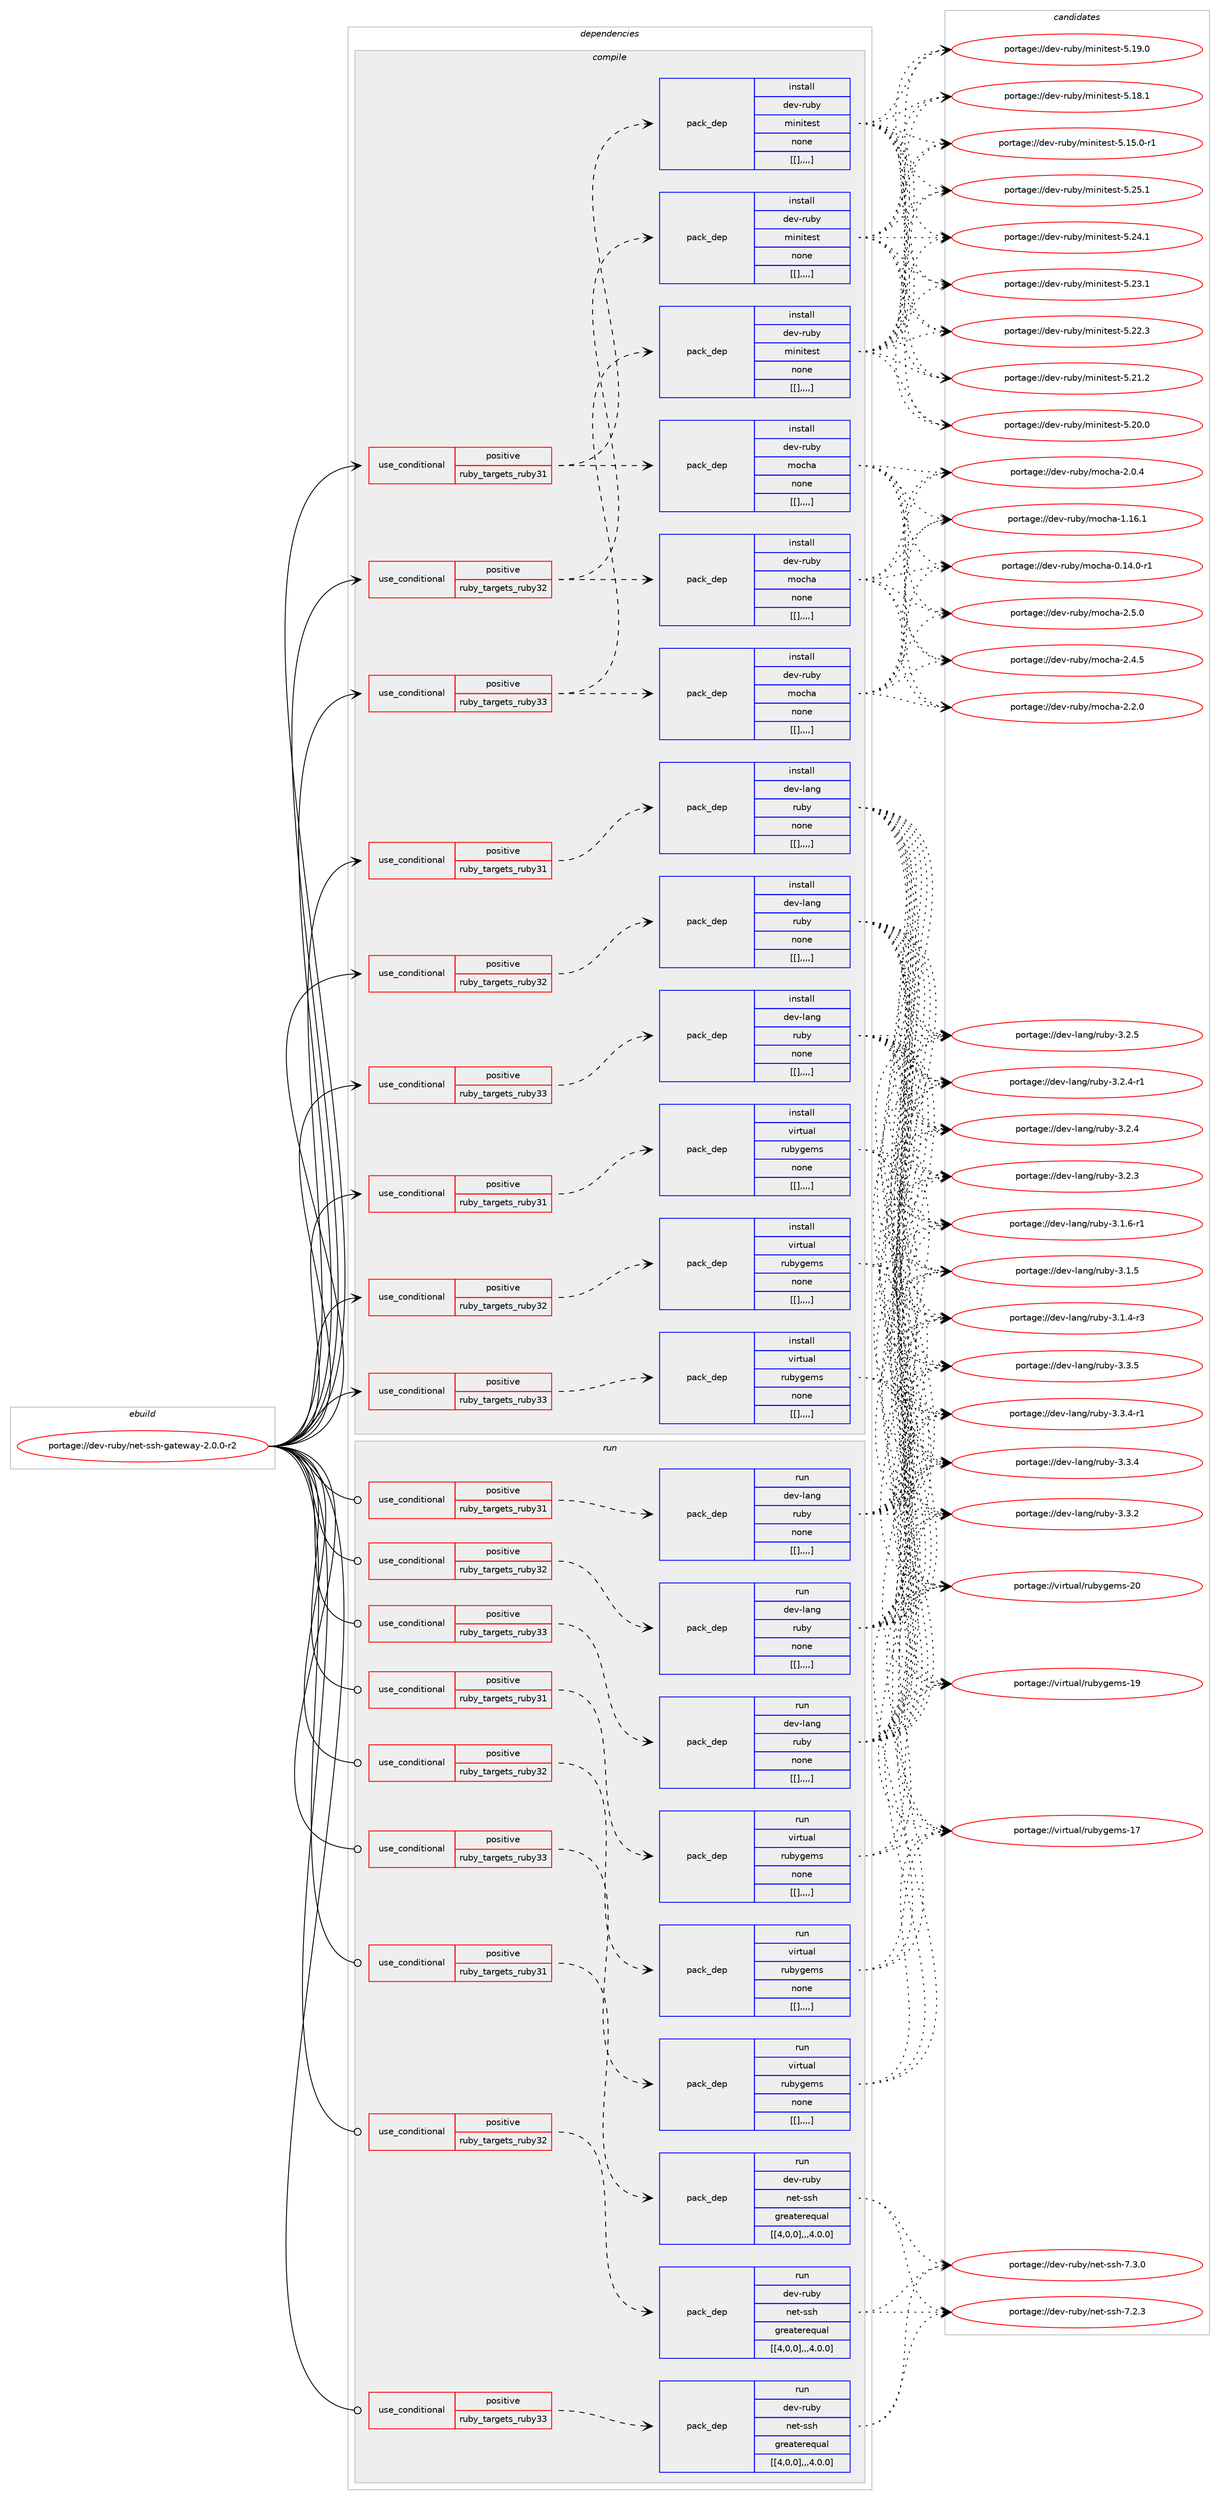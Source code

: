 digraph prolog {

# *************
# Graph options
# *************

newrank=true;
concentrate=true;
compound=true;
graph [rankdir=LR,fontname=Helvetica,fontsize=10,ranksep=1.5];#, ranksep=2.5, nodesep=0.2];
edge  [arrowhead=vee];
node  [fontname=Helvetica,fontsize=10];

# **********
# The ebuild
# **********

subgraph cluster_leftcol {
color=gray;
label=<<i>ebuild</i>>;
id [label="portage://dev-ruby/net-ssh-gateway-2.0.0-r2", color=red, width=4, href="../dev-ruby/net-ssh-gateway-2.0.0-r2.svg"];
}

# ****************
# The dependencies
# ****************

subgraph cluster_midcol {
color=gray;
label=<<i>dependencies</i>>;
subgraph cluster_compile {
fillcolor="#eeeeee";
style=filled;
label=<<i>compile</i>>;
subgraph cond55886 {
dependency203131 [label=<<TABLE BORDER="0" CELLBORDER="1" CELLSPACING="0" CELLPADDING="4"><TR><TD ROWSPAN="3" CELLPADDING="10">use_conditional</TD></TR><TR><TD>positive</TD></TR><TR><TD>ruby_targets_ruby31</TD></TR></TABLE>>, shape=none, color=red];
subgraph pack145802 {
dependency203176 [label=<<TABLE BORDER="0" CELLBORDER="1" CELLSPACING="0" CELLPADDING="4" WIDTH="220"><TR><TD ROWSPAN="6" CELLPADDING="30">pack_dep</TD></TR><TR><TD WIDTH="110">install</TD></TR><TR><TD>dev-lang</TD></TR><TR><TD>ruby</TD></TR><TR><TD>none</TD></TR><TR><TD>[[],,,,]</TD></TR></TABLE>>, shape=none, color=blue];
}
dependency203131:e -> dependency203176:w [weight=20,style="dashed",arrowhead="vee"];
}
id:e -> dependency203131:w [weight=20,style="solid",arrowhead="vee"];
subgraph cond55918 {
dependency203195 [label=<<TABLE BORDER="0" CELLBORDER="1" CELLSPACING="0" CELLPADDING="4"><TR><TD ROWSPAN="3" CELLPADDING="10">use_conditional</TD></TR><TR><TD>positive</TD></TR><TR><TD>ruby_targets_ruby31</TD></TR></TABLE>>, shape=none, color=red];
subgraph pack145833 {
dependency203197 [label=<<TABLE BORDER="0" CELLBORDER="1" CELLSPACING="0" CELLPADDING="4" WIDTH="220"><TR><TD ROWSPAN="6" CELLPADDING="30">pack_dep</TD></TR><TR><TD WIDTH="110">install</TD></TR><TR><TD>dev-ruby</TD></TR><TR><TD>minitest</TD></TR><TR><TD>none</TD></TR><TR><TD>[[],,,,]</TD></TR></TABLE>>, shape=none, color=blue];
}
dependency203195:e -> dependency203197:w [weight=20,style="dashed",arrowhead="vee"];
subgraph pack145836 {
dependency203199 [label=<<TABLE BORDER="0" CELLBORDER="1" CELLSPACING="0" CELLPADDING="4" WIDTH="220"><TR><TD ROWSPAN="6" CELLPADDING="30">pack_dep</TD></TR><TR><TD WIDTH="110">install</TD></TR><TR><TD>dev-ruby</TD></TR><TR><TD>mocha</TD></TR><TR><TD>none</TD></TR><TR><TD>[[],,,,]</TD></TR></TABLE>>, shape=none, color=blue];
}
dependency203195:e -> dependency203199:w [weight=20,style="dashed",arrowhead="vee"];
}
id:e -> dependency203195:w [weight=20,style="solid",arrowhead="vee"];
subgraph cond55945 {
dependency203250 [label=<<TABLE BORDER="0" CELLBORDER="1" CELLSPACING="0" CELLPADDING="4"><TR><TD ROWSPAN="3" CELLPADDING="10">use_conditional</TD></TR><TR><TD>positive</TD></TR><TR><TD>ruby_targets_ruby31</TD></TR></TABLE>>, shape=none, color=red];
subgraph pack145895 {
dependency203321 [label=<<TABLE BORDER="0" CELLBORDER="1" CELLSPACING="0" CELLPADDING="4" WIDTH="220"><TR><TD ROWSPAN="6" CELLPADDING="30">pack_dep</TD></TR><TR><TD WIDTH="110">install</TD></TR><TR><TD>virtual</TD></TR><TR><TD>rubygems</TD></TR><TR><TD>none</TD></TR><TR><TD>[[],,,,]</TD></TR></TABLE>>, shape=none, color=blue];
}
dependency203250:e -> dependency203321:w [weight=20,style="dashed",arrowhead="vee"];
}
id:e -> dependency203250:w [weight=20,style="solid",arrowhead="vee"];
subgraph cond56014 {
dependency203363 [label=<<TABLE BORDER="0" CELLBORDER="1" CELLSPACING="0" CELLPADDING="4"><TR><TD ROWSPAN="3" CELLPADDING="10">use_conditional</TD></TR><TR><TD>positive</TD></TR><TR><TD>ruby_targets_ruby32</TD></TR></TABLE>>, shape=none, color=red];
subgraph pack145927 {
dependency203387 [label=<<TABLE BORDER="0" CELLBORDER="1" CELLSPACING="0" CELLPADDING="4" WIDTH="220"><TR><TD ROWSPAN="6" CELLPADDING="30">pack_dep</TD></TR><TR><TD WIDTH="110">install</TD></TR><TR><TD>dev-lang</TD></TR><TR><TD>ruby</TD></TR><TR><TD>none</TD></TR><TR><TD>[[],,,,]</TD></TR></TABLE>>, shape=none, color=blue];
}
dependency203363:e -> dependency203387:w [weight=20,style="dashed",arrowhead="vee"];
}
id:e -> dependency203363:w [weight=20,style="solid",arrowhead="vee"];
subgraph cond56025 {
dependency203424 [label=<<TABLE BORDER="0" CELLBORDER="1" CELLSPACING="0" CELLPADDING="4"><TR><TD ROWSPAN="3" CELLPADDING="10">use_conditional</TD></TR><TR><TD>positive</TD></TR><TR><TD>ruby_targets_ruby32</TD></TR></TABLE>>, shape=none, color=red];
subgraph pack146005 {
dependency203634 [label=<<TABLE BORDER="0" CELLBORDER="1" CELLSPACING="0" CELLPADDING="4" WIDTH="220"><TR><TD ROWSPAN="6" CELLPADDING="30">pack_dep</TD></TR><TR><TD WIDTH="110">install</TD></TR><TR><TD>dev-ruby</TD></TR><TR><TD>minitest</TD></TR><TR><TD>none</TD></TR><TR><TD>[[],,,,]</TD></TR></TABLE>>, shape=none, color=blue];
}
dependency203424:e -> dependency203634:w [weight=20,style="dashed",arrowhead="vee"];
subgraph pack146072 {
dependency203659 [label=<<TABLE BORDER="0" CELLBORDER="1" CELLSPACING="0" CELLPADDING="4" WIDTH="220"><TR><TD ROWSPAN="6" CELLPADDING="30">pack_dep</TD></TR><TR><TD WIDTH="110">install</TD></TR><TR><TD>dev-ruby</TD></TR><TR><TD>mocha</TD></TR><TR><TD>none</TD></TR><TR><TD>[[],,,,]</TD></TR></TABLE>>, shape=none, color=blue];
}
dependency203424:e -> dependency203659:w [weight=20,style="dashed",arrowhead="vee"];
}
id:e -> dependency203424:w [weight=20,style="solid",arrowhead="vee"];
subgraph cond56164 {
dependency203687 [label=<<TABLE BORDER="0" CELLBORDER="1" CELLSPACING="0" CELLPADDING="4"><TR><TD ROWSPAN="3" CELLPADDING="10">use_conditional</TD></TR><TR><TD>positive</TD></TR><TR><TD>ruby_targets_ruby32</TD></TR></TABLE>>, shape=none, color=red];
subgraph pack146088 {
dependency203731 [label=<<TABLE BORDER="0" CELLBORDER="1" CELLSPACING="0" CELLPADDING="4" WIDTH="220"><TR><TD ROWSPAN="6" CELLPADDING="30">pack_dep</TD></TR><TR><TD WIDTH="110">install</TD></TR><TR><TD>virtual</TD></TR><TR><TD>rubygems</TD></TR><TR><TD>none</TD></TR><TR><TD>[[],,,,]</TD></TR></TABLE>>, shape=none, color=blue];
}
dependency203687:e -> dependency203731:w [weight=20,style="dashed",arrowhead="vee"];
}
id:e -> dependency203687:w [weight=20,style="solid",arrowhead="vee"];
subgraph cond56216 {
dependency203805 [label=<<TABLE BORDER="0" CELLBORDER="1" CELLSPACING="0" CELLPADDING="4"><TR><TD ROWSPAN="3" CELLPADDING="10">use_conditional</TD></TR><TR><TD>positive</TD></TR><TR><TD>ruby_targets_ruby33</TD></TR></TABLE>>, shape=none, color=red];
subgraph pack146146 {
dependency203806 [label=<<TABLE BORDER="0" CELLBORDER="1" CELLSPACING="0" CELLPADDING="4" WIDTH="220"><TR><TD ROWSPAN="6" CELLPADDING="30">pack_dep</TD></TR><TR><TD WIDTH="110">install</TD></TR><TR><TD>dev-lang</TD></TR><TR><TD>ruby</TD></TR><TR><TD>none</TD></TR><TR><TD>[[],,,,]</TD></TR></TABLE>>, shape=none, color=blue];
}
dependency203805:e -> dependency203806:w [weight=20,style="dashed",arrowhead="vee"];
}
id:e -> dependency203805:w [weight=20,style="solid",arrowhead="vee"];
subgraph cond56228 {
dependency203811 [label=<<TABLE BORDER="0" CELLBORDER="1" CELLSPACING="0" CELLPADDING="4"><TR><TD ROWSPAN="3" CELLPADDING="10">use_conditional</TD></TR><TR><TD>positive</TD></TR><TR><TD>ruby_targets_ruby33</TD></TR></TABLE>>, shape=none, color=red];
subgraph pack146150 {
dependency203865 [label=<<TABLE BORDER="0" CELLBORDER="1" CELLSPACING="0" CELLPADDING="4" WIDTH="220"><TR><TD ROWSPAN="6" CELLPADDING="30">pack_dep</TD></TR><TR><TD WIDTH="110">install</TD></TR><TR><TD>dev-ruby</TD></TR><TR><TD>minitest</TD></TR><TR><TD>none</TD></TR><TR><TD>[[],,,,]</TD></TR></TABLE>>, shape=none, color=blue];
}
dependency203811:e -> dependency203865:w [weight=20,style="dashed",arrowhead="vee"];
subgraph pack146185 {
dependency203870 [label=<<TABLE BORDER="0" CELLBORDER="1" CELLSPACING="0" CELLPADDING="4" WIDTH="220"><TR><TD ROWSPAN="6" CELLPADDING="30">pack_dep</TD></TR><TR><TD WIDTH="110">install</TD></TR><TR><TD>dev-ruby</TD></TR><TR><TD>mocha</TD></TR><TR><TD>none</TD></TR><TR><TD>[[],,,,]</TD></TR></TABLE>>, shape=none, color=blue];
}
dependency203811:e -> dependency203870:w [weight=20,style="dashed",arrowhead="vee"];
}
id:e -> dependency203811:w [weight=20,style="solid",arrowhead="vee"];
subgraph cond56255 {
dependency203878 [label=<<TABLE BORDER="0" CELLBORDER="1" CELLSPACING="0" CELLPADDING="4"><TR><TD ROWSPAN="3" CELLPADDING="10">use_conditional</TD></TR><TR><TD>positive</TD></TR><TR><TD>ruby_targets_ruby33</TD></TR></TABLE>>, shape=none, color=red];
subgraph pack146230 {
dependency203957 [label=<<TABLE BORDER="0" CELLBORDER="1" CELLSPACING="0" CELLPADDING="4" WIDTH="220"><TR><TD ROWSPAN="6" CELLPADDING="30">pack_dep</TD></TR><TR><TD WIDTH="110">install</TD></TR><TR><TD>virtual</TD></TR><TR><TD>rubygems</TD></TR><TR><TD>none</TD></TR><TR><TD>[[],,,,]</TD></TR></TABLE>>, shape=none, color=blue];
}
dependency203878:e -> dependency203957:w [weight=20,style="dashed",arrowhead="vee"];
}
id:e -> dependency203878:w [weight=20,style="solid",arrowhead="vee"];
}
subgraph cluster_compileandrun {
fillcolor="#eeeeee";
style=filled;
label=<<i>compile and run</i>>;
}
subgraph cluster_run {
fillcolor="#eeeeee";
style=filled;
label=<<i>run</i>>;
subgraph cond56298 {
dependency203974 [label=<<TABLE BORDER="0" CELLBORDER="1" CELLSPACING="0" CELLPADDING="4"><TR><TD ROWSPAN="3" CELLPADDING="10">use_conditional</TD></TR><TR><TD>positive</TD></TR><TR><TD>ruby_targets_ruby31</TD></TR></TABLE>>, shape=none, color=red];
subgraph pack146266 {
dependency204036 [label=<<TABLE BORDER="0" CELLBORDER="1" CELLSPACING="0" CELLPADDING="4" WIDTH="220"><TR><TD ROWSPAN="6" CELLPADDING="30">pack_dep</TD></TR><TR><TD WIDTH="110">run</TD></TR><TR><TD>dev-lang</TD></TR><TR><TD>ruby</TD></TR><TR><TD>none</TD></TR><TR><TD>[[],,,,]</TD></TR></TABLE>>, shape=none, color=blue];
}
dependency203974:e -> dependency204036:w [weight=20,style="dashed",arrowhead="vee"];
}
id:e -> dependency203974:w [weight=20,style="solid",arrowhead="odot"];
subgraph cond56333 {
dependency204085 [label=<<TABLE BORDER="0" CELLBORDER="1" CELLSPACING="0" CELLPADDING="4"><TR><TD ROWSPAN="3" CELLPADDING="10">use_conditional</TD></TR><TR><TD>positive</TD></TR><TR><TD>ruby_targets_ruby31</TD></TR></TABLE>>, shape=none, color=red];
subgraph pack146314 {
dependency204103 [label=<<TABLE BORDER="0" CELLBORDER="1" CELLSPACING="0" CELLPADDING="4" WIDTH="220"><TR><TD ROWSPAN="6" CELLPADDING="30">pack_dep</TD></TR><TR><TD WIDTH="110">run</TD></TR><TR><TD>dev-ruby</TD></TR><TR><TD>net-ssh</TD></TR><TR><TD>greaterequal</TD></TR><TR><TD>[[4,0,0],,,4.0.0]</TD></TR></TABLE>>, shape=none, color=blue];
}
dependency204085:e -> dependency204103:w [weight=20,style="dashed",arrowhead="vee"];
}
id:e -> dependency204085:w [weight=20,style="solid",arrowhead="odot"];
subgraph cond56356 {
dependency204153 [label=<<TABLE BORDER="0" CELLBORDER="1" CELLSPACING="0" CELLPADDING="4"><TR><TD ROWSPAN="3" CELLPADDING="10">use_conditional</TD></TR><TR><TD>positive</TD></TR><TR><TD>ruby_targets_ruby31</TD></TR></TABLE>>, shape=none, color=red];
subgraph pack146338 {
dependency204157 [label=<<TABLE BORDER="0" CELLBORDER="1" CELLSPACING="0" CELLPADDING="4" WIDTH="220"><TR><TD ROWSPAN="6" CELLPADDING="30">pack_dep</TD></TR><TR><TD WIDTH="110">run</TD></TR><TR><TD>virtual</TD></TR><TR><TD>rubygems</TD></TR><TR><TD>none</TD></TR><TR><TD>[[],,,,]</TD></TR></TABLE>>, shape=none, color=blue];
}
dependency204153:e -> dependency204157:w [weight=20,style="dashed",arrowhead="vee"];
}
id:e -> dependency204153:w [weight=20,style="solid",arrowhead="odot"];
subgraph cond56390 {
dependency204233 [label=<<TABLE BORDER="0" CELLBORDER="1" CELLSPACING="0" CELLPADDING="4"><TR><TD ROWSPAN="3" CELLPADDING="10">use_conditional</TD></TR><TR><TD>positive</TD></TR><TR><TD>ruby_targets_ruby32</TD></TR></TABLE>>, shape=none, color=red];
subgraph pack146401 {
dependency204270 [label=<<TABLE BORDER="0" CELLBORDER="1" CELLSPACING="0" CELLPADDING="4" WIDTH="220"><TR><TD ROWSPAN="6" CELLPADDING="30">pack_dep</TD></TR><TR><TD WIDTH="110">run</TD></TR><TR><TD>dev-lang</TD></TR><TR><TD>ruby</TD></TR><TR><TD>none</TD></TR><TR><TD>[[],,,,]</TD></TR></TABLE>>, shape=none, color=blue];
}
dependency204233:e -> dependency204270:w [weight=20,style="dashed",arrowhead="vee"];
}
id:e -> dependency204233:w [weight=20,style="solid",arrowhead="odot"];
subgraph cond56443 {
dependency204348 [label=<<TABLE BORDER="0" CELLBORDER="1" CELLSPACING="0" CELLPADDING="4"><TR><TD ROWSPAN="3" CELLPADDING="10">use_conditional</TD></TR><TR><TD>positive</TD></TR><TR><TD>ruby_targets_ruby32</TD></TR></TABLE>>, shape=none, color=red];
subgraph pack146444 {
dependency204351 [label=<<TABLE BORDER="0" CELLBORDER="1" CELLSPACING="0" CELLPADDING="4" WIDTH="220"><TR><TD ROWSPAN="6" CELLPADDING="30">pack_dep</TD></TR><TR><TD WIDTH="110">run</TD></TR><TR><TD>dev-ruby</TD></TR><TR><TD>net-ssh</TD></TR><TR><TD>greaterequal</TD></TR><TR><TD>[[4,0,0],,,4.0.0]</TD></TR></TABLE>>, shape=none, color=blue];
}
dependency204348:e -> dependency204351:w [weight=20,style="dashed",arrowhead="vee"];
}
id:e -> dependency204348:w [weight=20,style="solid",arrowhead="odot"];
subgraph cond56465 {
dependency204358 [label=<<TABLE BORDER="0" CELLBORDER="1" CELLSPACING="0" CELLPADDING="4"><TR><TD ROWSPAN="3" CELLPADDING="10">use_conditional</TD></TR><TR><TD>positive</TD></TR><TR><TD>ruby_targets_ruby32</TD></TR></TABLE>>, shape=none, color=red];
subgraph pack146456 {
dependency204457 [label=<<TABLE BORDER="0" CELLBORDER="1" CELLSPACING="0" CELLPADDING="4" WIDTH="220"><TR><TD ROWSPAN="6" CELLPADDING="30">pack_dep</TD></TR><TR><TD WIDTH="110">run</TD></TR><TR><TD>virtual</TD></TR><TR><TD>rubygems</TD></TR><TR><TD>none</TD></TR><TR><TD>[[],,,,]</TD></TR></TABLE>>, shape=none, color=blue];
}
dependency204358:e -> dependency204457:w [weight=20,style="dashed",arrowhead="vee"];
}
id:e -> dependency204358:w [weight=20,style="solid",arrowhead="odot"];
subgraph cond56544 {
dependency204541 [label=<<TABLE BORDER="0" CELLBORDER="1" CELLSPACING="0" CELLPADDING="4"><TR><TD ROWSPAN="3" CELLPADDING="10">use_conditional</TD></TR><TR><TD>positive</TD></TR><TR><TD>ruby_targets_ruby33</TD></TR></TABLE>>, shape=none, color=red];
subgraph pack146550 {
dependency204561 [label=<<TABLE BORDER="0" CELLBORDER="1" CELLSPACING="0" CELLPADDING="4" WIDTH="220"><TR><TD ROWSPAN="6" CELLPADDING="30">pack_dep</TD></TR><TR><TD WIDTH="110">run</TD></TR><TR><TD>dev-lang</TD></TR><TR><TD>ruby</TD></TR><TR><TD>none</TD></TR><TR><TD>[[],,,,]</TD></TR></TABLE>>, shape=none, color=blue];
}
dependency204541:e -> dependency204561:w [weight=20,style="dashed",arrowhead="vee"];
}
id:e -> dependency204541:w [weight=20,style="solid",arrowhead="odot"];
subgraph cond56561 {
dependency204564 [label=<<TABLE BORDER="0" CELLBORDER="1" CELLSPACING="0" CELLPADDING="4"><TR><TD ROWSPAN="3" CELLPADDING="10">use_conditional</TD></TR><TR><TD>positive</TD></TR><TR><TD>ruby_targets_ruby33</TD></TR></TABLE>>, shape=none, color=red];
subgraph pack146557 {
dependency204587 [label=<<TABLE BORDER="0" CELLBORDER="1" CELLSPACING="0" CELLPADDING="4" WIDTH="220"><TR><TD ROWSPAN="6" CELLPADDING="30">pack_dep</TD></TR><TR><TD WIDTH="110">run</TD></TR><TR><TD>dev-ruby</TD></TR><TR><TD>net-ssh</TD></TR><TR><TD>greaterequal</TD></TR><TR><TD>[[4,0,0],,,4.0.0]</TD></TR></TABLE>>, shape=none, color=blue];
}
dependency204564:e -> dependency204587:w [weight=20,style="dashed",arrowhead="vee"];
}
id:e -> dependency204564:w [weight=20,style="solid",arrowhead="odot"];
subgraph cond56581 {
dependency204613 [label=<<TABLE BORDER="0" CELLBORDER="1" CELLSPACING="0" CELLPADDING="4"><TR><TD ROWSPAN="3" CELLPADDING="10">use_conditional</TD></TR><TR><TD>positive</TD></TR><TR><TD>ruby_targets_ruby33</TD></TR></TABLE>>, shape=none, color=red];
subgraph pack146591 {
dependency204631 [label=<<TABLE BORDER="0" CELLBORDER="1" CELLSPACING="0" CELLPADDING="4" WIDTH="220"><TR><TD ROWSPAN="6" CELLPADDING="30">pack_dep</TD></TR><TR><TD WIDTH="110">run</TD></TR><TR><TD>virtual</TD></TR><TR><TD>rubygems</TD></TR><TR><TD>none</TD></TR><TR><TD>[[],,,,]</TD></TR></TABLE>>, shape=none, color=blue];
}
dependency204613:e -> dependency204631:w [weight=20,style="dashed",arrowhead="vee"];
}
id:e -> dependency204613:w [weight=20,style="solid",arrowhead="odot"];
}
}

# **************
# The candidates
# **************

subgraph cluster_choices {
rank=same;
color=gray;
label=<<i>candidates</i>>;

subgraph choice146169 {
color=black;
nodesep=1;
choice10010111845108971101034711411798121455146514653 [label="portage://dev-lang/ruby-3.3.5", color=red, width=4,href="../dev-lang/ruby-3.3.5.svg"];
choice100101118451089711010347114117981214551465146524511449 [label="portage://dev-lang/ruby-3.3.4-r1", color=red, width=4,href="../dev-lang/ruby-3.3.4-r1.svg"];
choice10010111845108971101034711411798121455146514652 [label="portage://dev-lang/ruby-3.3.4", color=red, width=4,href="../dev-lang/ruby-3.3.4.svg"];
choice10010111845108971101034711411798121455146514650 [label="portage://dev-lang/ruby-3.3.2", color=red, width=4,href="../dev-lang/ruby-3.3.2.svg"];
choice10010111845108971101034711411798121455146504653 [label="portage://dev-lang/ruby-3.2.5", color=red, width=4,href="../dev-lang/ruby-3.2.5.svg"];
choice100101118451089711010347114117981214551465046524511449 [label="portage://dev-lang/ruby-3.2.4-r1", color=red, width=4,href="../dev-lang/ruby-3.2.4-r1.svg"];
choice10010111845108971101034711411798121455146504652 [label="portage://dev-lang/ruby-3.2.4", color=red, width=4,href="../dev-lang/ruby-3.2.4.svg"];
choice10010111845108971101034711411798121455146504651 [label="portage://dev-lang/ruby-3.2.3", color=red, width=4,href="../dev-lang/ruby-3.2.3.svg"];
choice100101118451089711010347114117981214551464946544511449 [label="portage://dev-lang/ruby-3.1.6-r1", color=red, width=4,href="../dev-lang/ruby-3.1.6-r1.svg"];
choice10010111845108971101034711411798121455146494653 [label="portage://dev-lang/ruby-3.1.5", color=red, width=4,href="../dev-lang/ruby-3.1.5.svg"];
choice100101118451089711010347114117981214551464946524511451 [label="portage://dev-lang/ruby-3.1.4-r3", color=red, width=4,href="../dev-lang/ruby-3.1.4-r3.svg"];
dependency203176:e -> choice10010111845108971101034711411798121455146514653:w [style=dotted,weight="100"];
dependency203176:e -> choice100101118451089711010347114117981214551465146524511449:w [style=dotted,weight="100"];
dependency203176:e -> choice10010111845108971101034711411798121455146514652:w [style=dotted,weight="100"];
dependency203176:e -> choice10010111845108971101034711411798121455146514650:w [style=dotted,weight="100"];
dependency203176:e -> choice10010111845108971101034711411798121455146504653:w [style=dotted,weight="100"];
dependency203176:e -> choice100101118451089711010347114117981214551465046524511449:w [style=dotted,weight="100"];
dependency203176:e -> choice10010111845108971101034711411798121455146504652:w [style=dotted,weight="100"];
dependency203176:e -> choice10010111845108971101034711411798121455146504651:w [style=dotted,weight="100"];
dependency203176:e -> choice100101118451089711010347114117981214551464946544511449:w [style=dotted,weight="100"];
dependency203176:e -> choice10010111845108971101034711411798121455146494653:w [style=dotted,weight="100"];
dependency203176:e -> choice100101118451089711010347114117981214551464946524511451:w [style=dotted,weight="100"];
}
subgraph choice146195 {
color=black;
nodesep=1;
choice10010111845114117981214710910511010511610111511645534650534649 [label="portage://dev-ruby/minitest-5.25.1", color=red, width=4,href="../dev-ruby/minitest-5.25.1.svg"];
choice10010111845114117981214710910511010511610111511645534650524649 [label="portage://dev-ruby/minitest-5.24.1", color=red, width=4,href="../dev-ruby/minitest-5.24.1.svg"];
choice10010111845114117981214710910511010511610111511645534650514649 [label="portage://dev-ruby/minitest-5.23.1", color=red, width=4,href="../dev-ruby/minitest-5.23.1.svg"];
choice10010111845114117981214710910511010511610111511645534650504651 [label="portage://dev-ruby/minitest-5.22.3", color=red, width=4,href="../dev-ruby/minitest-5.22.3.svg"];
choice10010111845114117981214710910511010511610111511645534650494650 [label="portage://dev-ruby/minitest-5.21.2", color=red, width=4,href="../dev-ruby/minitest-5.21.2.svg"];
choice10010111845114117981214710910511010511610111511645534650484648 [label="portage://dev-ruby/minitest-5.20.0", color=red, width=4,href="../dev-ruby/minitest-5.20.0.svg"];
choice10010111845114117981214710910511010511610111511645534649574648 [label="portage://dev-ruby/minitest-5.19.0", color=red, width=4,href="../dev-ruby/minitest-5.19.0.svg"];
choice10010111845114117981214710910511010511610111511645534649564649 [label="portage://dev-ruby/minitest-5.18.1", color=red, width=4,href="../dev-ruby/minitest-5.18.1.svg"];
choice100101118451141179812147109105110105116101115116455346495346484511449 [label="portage://dev-ruby/minitest-5.15.0-r1", color=red, width=4,href="../dev-ruby/minitest-5.15.0-r1.svg"];
dependency203197:e -> choice10010111845114117981214710910511010511610111511645534650534649:w [style=dotted,weight="100"];
dependency203197:e -> choice10010111845114117981214710910511010511610111511645534650524649:w [style=dotted,weight="100"];
dependency203197:e -> choice10010111845114117981214710910511010511610111511645534650514649:w [style=dotted,weight="100"];
dependency203197:e -> choice10010111845114117981214710910511010511610111511645534650504651:w [style=dotted,weight="100"];
dependency203197:e -> choice10010111845114117981214710910511010511610111511645534650494650:w [style=dotted,weight="100"];
dependency203197:e -> choice10010111845114117981214710910511010511610111511645534650484648:w [style=dotted,weight="100"];
dependency203197:e -> choice10010111845114117981214710910511010511610111511645534649574648:w [style=dotted,weight="100"];
dependency203197:e -> choice10010111845114117981214710910511010511610111511645534649564649:w [style=dotted,weight="100"];
dependency203197:e -> choice100101118451141179812147109105110105116101115116455346495346484511449:w [style=dotted,weight="100"];
}
subgraph choice146219 {
color=black;
nodesep=1;
choice1001011184511411798121471091119910497455046534648 [label="portage://dev-ruby/mocha-2.5.0", color=red, width=4,href="../dev-ruby/mocha-2.5.0.svg"];
choice1001011184511411798121471091119910497455046524653 [label="portage://dev-ruby/mocha-2.4.5", color=red, width=4,href="../dev-ruby/mocha-2.4.5.svg"];
choice1001011184511411798121471091119910497455046504648 [label="portage://dev-ruby/mocha-2.2.0", color=red, width=4,href="../dev-ruby/mocha-2.2.0.svg"];
choice1001011184511411798121471091119910497455046484652 [label="portage://dev-ruby/mocha-2.0.4", color=red, width=4,href="../dev-ruby/mocha-2.0.4.svg"];
choice100101118451141179812147109111991049745494649544649 [label="portage://dev-ruby/mocha-1.16.1", color=red, width=4,href="../dev-ruby/mocha-1.16.1.svg"];
choice1001011184511411798121471091119910497454846495246484511449 [label="portage://dev-ruby/mocha-0.14.0-r1", color=red, width=4,href="../dev-ruby/mocha-0.14.0-r1.svg"];
dependency203199:e -> choice1001011184511411798121471091119910497455046534648:w [style=dotted,weight="100"];
dependency203199:e -> choice1001011184511411798121471091119910497455046524653:w [style=dotted,weight="100"];
dependency203199:e -> choice1001011184511411798121471091119910497455046504648:w [style=dotted,weight="100"];
dependency203199:e -> choice1001011184511411798121471091119910497455046484652:w [style=dotted,weight="100"];
dependency203199:e -> choice100101118451141179812147109111991049745494649544649:w [style=dotted,weight="100"];
dependency203199:e -> choice1001011184511411798121471091119910497454846495246484511449:w [style=dotted,weight="100"];
}
subgraph choice146236 {
color=black;
nodesep=1;
choice118105114116117971084711411798121103101109115455048 [label="portage://virtual/rubygems-20", color=red, width=4,href="../virtual/rubygems-20.svg"];
choice118105114116117971084711411798121103101109115454957 [label="portage://virtual/rubygems-19", color=red, width=4,href="../virtual/rubygems-19.svg"];
choice118105114116117971084711411798121103101109115454955 [label="portage://virtual/rubygems-17", color=red, width=4,href="../virtual/rubygems-17.svg"];
dependency203321:e -> choice118105114116117971084711411798121103101109115455048:w [style=dotted,weight="100"];
dependency203321:e -> choice118105114116117971084711411798121103101109115454957:w [style=dotted,weight="100"];
dependency203321:e -> choice118105114116117971084711411798121103101109115454955:w [style=dotted,weight="100"];
}
subgraph choice146238 {
color=black;
nodesep=1;
choice10010111845108971101034711411798121455146514653 [label="portage://dev-lang/ruby-3.3.5", color=red, width=4,href="../dev-lang/ruby-3.3.5.svg"];
choice100101118451089711010347114117981214551465146524511449 [label="portage://dev-lang/ruby-3.3.4-r1", color=red, width=4,href="../dev-lang/ruby-3.3.4-r1.svg"];
choice10010111845108971101034711411798121455146514652 [label="portage://dev-lang/ruby-3.3.4", color=red, width=4,href="../dev-lang/ruby-3.3.4.svg"];
choice10010111845108971101034711411798121455146514650 [label="portage://dev-lang/ruby-3.3.2", color=red, width=4,href="../dev-lang/ruby-3.3.2.svg"];
choice10010111845108971101034711411798121455146504653 [label="portage://dev-lang/ruby-3.2.5", color=red, width=4,href="../dev-lang/ruby-3.2.5.svg"];
choice100101118451089711010347114117981214551465046524511449 [label="portage://dev-lang/ruby-3.2.4-r1", color=red, width=4,href="../dev-lang/ruby-3.2.4-r1.svg"];
choice10010111845108971101034711411798121455146504652 [label="portage://dev-lang/ruby-3.2.4", color=red, width=4,href="../dev-lang/ruby-3.2.4.svg"];
choice10010111845108971101034711411798121455146504651 [label="portage://dev-lang/ruby-3.2.3", color=red, width=4,href="../dev-lang/ruby-3.2.3.svg"];
choice100101118451089711010347114117981214551464946544511449 [label="portage://dev-lang/ruby-3.1.6-r1", color=red, width=4,href="../dev-lang/ruby-3.1.6-r1.svg"];
choice10010111845108971101034711411798121455146494653 [label="portage://dev-lang/ruby-3.1.5", color=red, width=4,href="../dev-lang/ruby-3.1.5.svg"];
choice100101118451089711010347114117981214551464946524511451 [label="portage://dev-lang/ruby-3.1.4-r3", color=red, width=4,href="../dev-lang/ruby-3.1.4-r3.svg"];
dependency203387:e -> choice10010111845108971101034711411798121455146514653:w [style=dotted,weight="100"];
dependency203387:e -> choice100101118451089711010347114117981214551465146524511449:w [style=dotted,weight="100"];
dependency203387:e -> choice10010111845108971101034711411798121455146514652:w [style=dotted,weight="100"];
dependency203387:e -> choice10010111845108971101034711411798121455146514650:w [style=dotted,weight="100"];
dependency203387:e -> choice10010111845108971101034711411798121455146504653:w [style=dotted,weight="100"];
dependency203387:e -> choice100101118451089711010347114117981214551465046524511449:w [style=dotted,weight="100"];
dependency203387:e -> choice10010111845108971101034711411798121455146504652:w [style=dotted,weight="100"];
dependency203387:e -> choice10010111845108971101034711411798121455146504651:w [style=dotted,weight="100"];
dependency203387:e -> choice100101118451089711010347114117981214551464946544511449:w [style=dotted,weight="100"];
dependency203387:e -> choice10010111845108971101034711411798121455146494653:w [style=dotted,weight="100"];
dependency203387:e -> choice100101118451089711010347114117981214551464946524511451:w [style=dotted,weight="100"];
}
subgraph choice146247 {
color=black;
nodesep=1;
choice10010111845114117981214710910511010511610111511645534650534649 [label="portage://dev-ruby/minitest-5.25.1", color=red, width=4,href="../dev-ruby/minitest-5.25.1.svg"];
choice10010111845114117981214710910511010511610111511645534650524649 [label="portage://dev-ruby/minitest-5.24.1", color=red, width=4,href="../dev-ruby/minitest-5.24.1.svg"];
choice10010111845114117981214710910511010511610111511645534650514649 [label="portage://dev-ruby/minitest-5.23.1", color=red, width=4,href="../dev-ruby/minitest-5.23.1.svg"];
choice10010111845114117981214710910511010511610111511645534650504651 [label="portage://dev-ruby/minitest-5.22.3", color=red, width=4,href="../dev-ruby/minitest-5.22.3.svg"];
choice10010111845114117981214710910511010511610111511645534650494650 [label="portage://dev-ruby/minitest-5.21.2", color=red, width=4,href="../dev-ruby/minitest-5.21.2.svg"];
choice10010111845114117981214710910511010511610111511645534650484648 [label="portage://dev-ruby/minitest-5.20.0", color=red, width=4,href="../dev-ruby/minitest-5.20.0.svg"];
choice10010111845114117981214710910511010511610111511645534649574648 [label="portage://dev-ruby/minitest-5.19.0", color=red, width=4,href="../dev-ruby/minitest-5.19.0.svg"];
choice10010111845114117981214710910511010511610111511645534649564649 [label="portage://dev-ruby/minitest-5.18.1", color=red, width=4,href="../dev-ruby/minitest-5.18.1.svg"];
choice100101118451141179812147109105110105116101115116455346495346484511449 [label="portage://dev-ruby/minitest-5.15.0-r1", color=red, width=4,href="../dev-ruby/minitest-5.15.0-r1.svg"];
dependency203634:e -> choice10010111845114117981214710910511010511610111511645534650534649:w [style=dotted,weight="100"];
dependency203634:e -> choice10010111845114117981214710910511010511610111511645534650524649:w [style=dotted,weight="100"];
dependency203634:e -> choice10010111845114117981214710910511010511610111511645534650514649:w [style=dotted,weight="100"];
dependency203634:e -> choice10010111845114117981214710910511010511610111511645534650504651:w [style=dotted,weight="100"];
dependency203634:e -> choice10010111845114117981214710910511010511610111511645534650494650:w [style=dotted,weight="100"];
dependency203634:e -> choice10010111845114117981214710910511010511610111511645534650484648:w [style=dotted,weight="100"];
dependency203634:e -> choice10010111845114117981214710910511010511610111511645534649574648:w [style=dotted,weight="100"];
dependency203634:e -> choice10010111845114117981214710910511010511610111511645534649564649:w [style=dotted,weight="100"];
dependency203634:e -> choice100101118451141179812147109105110105116101115116455346495346484511449:w [style=dotted,weight="100"];
}
subgraph choice146338 {
color=black;
nodesep=1;
choice1001011184511411798121471091119910497455046534648 [label="portage://dev-ruby/mocha-2.5.0", color=red, width=4,href="../dev-ruby/mocha-2.5.0.svg"];
choice1001011184511411798121471091119910497455046524653 [label="portage://dev-ruby/mocha-2.4.5", color=red, width=4,href="../dev-ruby/mocha-2.4.5.svg"];
choice1001011184511411798121471091119910497455046504648 [label="portage://dev-ruby/mocha-2.2.0", color=red, width=4,href="../dev-ruby/mocha-2.2.0.svg"];
choice1001011184511411798121471091119910497455046484652 [label="portage://dev-ruby/mocha-2.0.4", color=red, width=4,href="../dev-ruby/mocha-2.0.4.svg"];
choice100101118451141179812147109111991049745494649544649 [label="portage://dev-ruby/mocha-1.16.1", color=red, width=4,href="../dev-ruby/mocha-1.16.1.svg"];
choice1001011184511411798121471091119910497454846495246484511449 [label="portage://dev-ruby/mocha-0.14.0-r1", color=red, width=4,href="../dev-ruby/mocha-0.14.0-r1.svg"];
dependency203659:e -> choice1001011184511411798121471091119910497455046534648:w [style=dotted,weight="100"];
dependency203659:e -> choice1001011184511411798121471091119910497455046524653:w [style=dotted,weight="100"];
dependency203659:e -> choice1001011184511411798121471091119910497455046504648:w [style=dotted,weight="100"];
dependency203659:e -> choice1001011184511411798121471091119910497455046484652:w [style=dotted,weight="100"];
dependency203659:e -> choice100101118451141179812147109111991049745494649544649:w [style=dotted,weight="100"];
dependency203659:e -> choice1001011184511411798121471091119910497454846495246484511449:w [style=dotted,weight="100"];
}
subgraph choice146341 {
color=black;
nodesep=1;
choice118105114116117971084711411798121103101109115455048 [label="portage://virtual/rubygems-20", color=red, width=4,href="../virtual/rubygems-20.svg"];
choice118105114116117971084711411798121103101109115454957 [label="portage://virtual/rubygems-19", color=red, width=4,href="../virtual/rubygems-19.svg"];
choice118105114116117971084711411798121103101109115454955 [label="portage://virtual/rubygems-17", color=red, width=4,href="../virtual/rubygems-17.svg"];
dependency203731:e -> choice118105114116117971084711411798121103101109115455048:w [style=dotted,weight="100"];
dependency203731:e -> choice118105114116117971084711411798121103101109115454957:w [style=dotted,weight="100"];
dependency203731:e -> choice118105114116117971084711411798121103101109115454955:w [style=dotted,weight="100"];
}
subgraph choice146343 {
color=black;
nodesep=1;
choice10010111845108971101034711411798121455146514653 [label="portage://dev-lang/ruby-3.3.5", color=red, width=4,href="../dev-lang/ruby-3.3.5.svg"];
choice100101118451089711010347114117981214551465146524511449 [label="portage://dev-lang/ruby-3.3.4-r1", color=red, width=4,href="../dev-lang/ruby-3.3.4-r1.svg"];
choice10010111845108971101034711411798121455146514652 [label="portage://dev-lang/ruby-3.3.4", color=red, width=4,href="../dev-lang/ruby-3.3.4.svg"];
choice10010111845108971101034711411798121455146514650 [label="portage://dev-lang/ruby-3.3.2", color=red, width=4,href="../dev-lang/ruby-3.3.2.svg"];
choice10010111845108971101034711411798121455146504653 [label="portage://dev-lang/ruby-3.2.5", color=red, width=4,href="../dev-lang/ruby-3.2.5.svg"];
choice100101118451089711010347114117981214551465046524511449 [label="portage://dev-lang/ruby-3.2.4-r1", color=red, width=4,href="../dev-lang/ruby-3.2.4-r1.svg"];
choice10010111845108971101034711411798121455146504652 [label="portage://dev-lang/ruby-3.2.4", color=red, width=4,href="../dev-lang/ruby-3.2.4.svg"];
choice10010111845108971101034711411798121455146504651 [label="portage://dev-lang/ruby-3.2.3", color=red, width=4,href="../dev-lang/ruby-3.2.3.svg"];
choice100101118451089711010347114117981214551464946544511449 [label="portage://dev-lang/ruby-3.1.6-r1", color=red, width=4,href="../dev-lang/ruby-3.1.6-r1.svg"];
choice10010111845108971101034711411798121455146494653 [label="portage://dev-lang/ruby-3.1.5", color=red, width=4,href="../dev-lang/ruby-3.1.5.svg"];
choice100101118451089711010347114117981214551464946524511451 [label="portage://dev-lang/ruby-3.1.4-r3", color=red, width=4,href="../dev-lang/ruby-3.1.4-r3.svg"];
dependency203806:e -> choice10010111845108971101034711411798121455146514653:w [style=dotted,weight="100"];
dependency203806:e -> choice100101118451089711010347114117981214551465146524511449:w [style=dotted,weight="100"];
dependency203806:e -> choice10010111845108971101034711411798121455146514652:w [style=dotted,weight="100"];
dependency203806:e -> choice10010111845108971101034711411798121455146514650:w [style=dotted,weight="100"];
dependency203806:e -> choice10010111845108971101034711411798121455146504653:w [style=dotted,weight="100"];
dependency203806:e -> choice100101118451089711010347114117981214551465046524511449:w [style=dotted,weight="100"];
dependency203806:e -> choice10010111845108971101034711411798121455146504652:w [style=dotted,weight="100"];
dependency203806:e -> choice10010111845108971101034711411798121455146504651:w [style=dotted,weight="100"];
dependency203806:e -> choice100101118451089711010347114117981214551464946544511449:w [style=dotted,weight="100"];
dependency203806:e -> choice10010111845108971101034711411798121455146494653:w [style=dotted,weight="100"];
dependency203806:e -> choice100101118451089711010347114117981214551464946524511451:w [style=dotted,weight="100"];
}
subgraph choice146350 {
color=black;
nodesep=1;
choice10010111845114117981214710910511010511610111511645534650534649 [label="portage://dev-ruby/minitest-5.25.1", color=red, width=4,href="../dev-ruby/minitest-5.25.1.svg"];
choice10010111845114117981214710910511010511610111511645534650524649 [label="portage://dev-ruby/minitest-5.24.1", color=red, width=4,href="../dev-ruby/minitest-5.24.1.svg"];
choice10010111845114117981214710910511010511610111511645534650514649 [label="portage://dev-ruby/minitest-5.23.1", color=red, width=4,href="../dev-ruby/minitest-5.23.1.svg"];
choice10010111845114117981214710910511010511610111511645534650504651 [label="portage://dev-ruby/minitest-5.22.3", color=red, width=4,href="../dev-ruby/minitest-5.22.3.svg"];
choice10010111845114117981214710910511010511610111511645534650494650 [label="portage://dev-ruby/minitest-5.21.2", color=red, width=4,href="../dev-ruby/minitest-5.21.2.svg"];
choice10010111845114117981214710910511010511610111511645534650484648 [label="portage://dev-ruby/minitest-5.20.0", color=red, width=4,href="../dev-ruby/minitest-5.20.0.svg"];
choice10010111845114117981214710910511010511610111511645534649574648 [label="portage://dev-ruby/minitest-5.19.0", color=red, width=4,href="../dev-ruby/minitest-5.19.0.svg"];
choice10010111845114117981214710910511010511610111511645534649564649 [label="portage://dev-ruby/minitest-5.18.1", color=red, width=4,href="../dev-ruby/minitest-5.18.1.svg"];
choice100101118451141179812147109105110105116101115116455346495346484511449 [label="portage://dev-ruby/minitest-5.15.0-r1", color=red, width=4,href="../dev-ruby/minitest-5.15.0-r1.svg"];
dependency203865:e -> choice10010111845114117981214710910511010511610111511645534650534649:w [style=dotted,weight="100"];
dependency203865:e -> choice10010111845114117981214710910511010511610111511645534650524649:w [style=dotted,weight="100"];
dependency203865:e -> choice10010111845114117981214710910511010511610111511645534650514649:w [style=dotted,weight="100"];
dependency203865:e -> choice10010111845114117981214710910511010511610111511645534650504651:w [style=dotted,weight="100"];
dependency203865:e -> choice10010111845114117981214710910511010511610111511645534650494650:w [style=dotted,weight="100"];
dependency203865:e -> choice10010111845114117981214710910511010511610111511645534650484648:w [style=dotted,weight="100"];
dependency203865:e -> choice10010111845114117981214710910511010511610111511645534649574648:w [style=dotted,weight="100"];
dependency203865:e -> choice10010111845114117981214710910511010511610111511645534649564649:w [style=dotted,weight="100"];
dependency203865:e -> choice100101118451141179812147109105110105116101115116455346495346484511449:w [style=dotted,weight="100"];
}
subgraph choice146353 {
color=black;
nodesep=1;
choice1001011184511411798121471091119910497455046534648 [label="portage://dev-ruby/mocha-2.5.0", color=red, width=4,href="../dev-ruby/mocha-2.5.0.svg"];
choice1001011184511411798121471091119910497455046524653 [label="portage://dev-ruby/mocha-2.4.5", color=red, width=4,href="../dev-ruby/mocha-2.4.5.svg"];
choice1001011184511411798121471091119910497455046504648 [label="portage://dev-ruby/mocha-2.2.0", color=red, width=4,href="../dev-ruby/mocha-2.2.0.svg"];
choice1001011184511411798121471091119910497455046484652 [label="portage://dev-ruby/mocha-2.0.4", color=red, width=4,href="../dev-ruby/mocha-2.0.4.svg"];
choice100101118451141179812147109111991049745494649544649 [label="portage://dev-ruby/mocha-1.16.1", color=red, width=4,href="../dev-ruby/mocha-1.16.1.svg"];
choice1001011184511411798121471091119910497454846495246484511449 [label="portage://dev-ruby/mocha-0.14.0-r1", color=red, width=4,href="../dev-ruby/mocha-0.14.0-r1.svg"];
dependency203870:e -> choice1001011184511411798121471091119910497455046534648:w [style=dotted,weight="100"];
dependency203870:e -> choice1001011184511411798121471091119910497455046524653:w [style=dotted,weight="100"];
dependency203870:e -> choice1001011184511411798121471091119910497455046504648:w [style=dotted,weight="100"];
dependency203870:e -> choice1001011184511411798121471091119910497455046484652:w [style=dotted,weight="100"];
dependency203870:e -> choice100101118451141179812147109111991049745494649544649:w [style=dotted,weight="100"];
dependency203870:e -> choice1001011184511411798121471091119910497454846495246484511449:w [style=dotted,weight="100"];
}
subgraph choice146354 {
color=black;
nodesep=1;
choice118105114116117971084711411798121103101109115455048 [label="portage://virtual/rubygems-20", color=red, width=4,href="../virtual/rubygems-20.svg"];
choice118105114116117971084711411798121103101109115454957 [label="portage://virtual/rubygems-19", color=red, width=4,href="../virtual/rubygems-19.svg"];
choice118105114116117971084711411798121103101109115454955 [label="portage://virtual/rubygems-17", color=red, width=4,href="../virtual/rubygems-17.svg"];
dependency203957:e -> choice118105114116117971084711411798121103101109115455048:w [style=dotted,weight="100"];
dependency203957:e -> choice118105114116117971084711411798121103101109115454957:w [style=dotted,weight="100"];
dependency203957:e -> choice118105114116117971084711411798121103101109115454955:w [style=dotted,weight="100"];
}
subgraph choice146357 {
color=black;
nodesep=1;
choice10010111845108971101034711411798121455146514653 [label="portage://dev-lang/ruby-3.3.5", color=red, width=4,href="../dev-lang/ruby-3.3.5.svg"];
choice100101118451089711010347114117981214551465146524511449 [label="portage://dev-lang/ruby-3.3.4-r1", color=red, width=4,href="../dev-lang/ruby-3.3.4-r1.svg"];
choice10010111845108971101034711411798121455146514652 [label="portage://dev-lang/ruby-3.3.4", color=red, width=4,href="../dev-lang/ruby-3.3.4.svg"];
choice10010111845108971101034711411798121455146514650 [label="portage://dev-lang/ruby-3.3.2", color=red, width=4,href="../dev-lang/ruby-3.3.2.svg"];
choice10010111845108971101034711411798121455146504653 [label="portage://dev-lang/ruby-3.2.5", color=red, width=4,href="../dev-lang/ruby-3.2.5.svg"];
choice100101118451089711010347114117981214551465046524511449 [label="portage://dev-lang/ruby-3.2.4-r1", color=red, width=4,href="../dev-lang/ruby-3.2.4-r1.svg"];
choice10010111845108971101034711411798121455146504652 [label="portage://dev-lang/ruby-3.2.4", color=red, width=4,href="../dev-lang/ruby-3.2.4.svg"];
choice10010111845108971101034711411798121455146504651 [label="portage://dev-lang/ruby-3.2.3", color=red, width=4,href="../dev-lang/ruby-3.2.3.svg"];
choice100101118451089711010347114117981214551464946544511449 [label="portage://dev-lang/ruby-3.1.6-r1", color=red, width=4,href="../dev-lang/ruby-3.1.6-r1.svg"];
choice10010111845108971101034711411798121455146494653 [label="portage://dev-lang/ruby-3.1.5", color=red, width=4,href="../dev-lang/ruby-3.1.5.svg"];
choice100101118451089711010347114117981214551464946524511451 [label="portage://dev-lang/ruby-3.1.4-r3", color=red, width=4,href="../dev-lang/ruby-3.1.4-r3.svg"];
dependency204036:e -> choice10010111845108971101034711411798121455146514653:w [style=dotted,weight="100"];
dependency204036:e -> choice100101118451089711010347114117981214551465146524511449:w [style=dotted,weight="100"];
dependency204036:e -> choice10010111845108971101034711411798121455146514652:w [style=dotted,weight="100"];
dependency204036:e -> choice10010111845108971101034711411798121455146514650:w [style=dotted,weight="100"];
dependency204036:e -> choice10010111845108971101034711411798121455146504653:w [style=dotted,weight="100"];
dependency204036:e -> choice100101118451089711010347114117981214551465046524511449:w [style=dotted,weight="100"];
dependency204036:e -> choice10010111845108971101034711411798121455146504652:w [style=dotted,weight="100"];
dependency204036:e -> choice10010111845108971101034711411798121455146504651:w [style=dotted,weight="100"];
dependency204036:e -> choice100101118451089711010347114117981214551464946544511449:w [style=dotted,weight="100"];
dependency204036:e -> choice10010111845108971101034711411798121455146494653:w [style=dotted,weight="100"];
dependency204036:e -> choice100101118451089711010347114117981214551464946524511451:w [style=dotted,weight="100"];
}
subgraph choice146368 {
color=black;
nodesep=1;
choice10010111845114117981214711010111645115115104455546514648 [label="portage://dev-ruby/net-ssh-7.3.0", color=red, width=4,href="../dev-ruby/net-ssh-7.3.0.svg"];
choice10010111845114117981214711010111645115115104455546504651 [label="portage://dev-ruby/net-ssh-7.2.3", color=red, width=4,href="../dev-ruby/net-ssh-7.2.3.svg"];
dependency204103:e -> choice10010111845114117981214711010111645115115104455546514648:w [style=dotted,weight="100"];
dependency204103:e -> choice10010111845114117981214711010111645115115104455546504651:w [style=dotted,weight="100"];
}
subgraph choice146370 {
color=black;
nodesep=1;
choice118105114116117971084711411798121103101109115455048 [label="portage://virtual/rubygems-20", color=red, width=4,href="../virtual/rubygems-20.svg"];
choice118105114116117971084711411798121103101109115454957 [label="portage://virtual/rubygems-19", color=red, width=4,href="../virtual/rubygems-19.svg"];
choice118105114116117971084711411798121103101109115454955 [label="portage://virtual/rubygems-17", color=red, width=4,href="../virtual/rubygems-17.svg"];
dependency204157:e -> choice118105114116117971084711411798121103101109115455048:w [style=dotted,weight="100"];
dependency204157:e -> choice118105114116117971084711411798121103101109115454957:w [style=dotted,weight="100"];
dependency204157:e -> choice118105114116117971084711411798121103101109115454955:w [style=dotted,weight="100"];
}
subgraph choice146375 {
color=black;
nodesep=1;
choice10010111845108971101034711411798121455146514653 [label="portage://dev-lang/ruby-3.3.5", color=red, width=4,href="../dev-lang/ruby-3.3.5.svg"];
choice100101118451089711010347114117981214551465146524511449 [label="portage://dev-lang/ruby-3.3.4-r1", color=red, width=4,href="../dev-lang/ruby-3.3.4-r1.svg"];
choice10010111845108971101034711411798121455146514652 [label="portage://dev-lang/ruby-3.3.4", color=red, width=4,href="../dev-lang/ruby-3.3.4.svg"];
choice10010111845108971101034711411798121455146514650 [label="portage://dev-lang/ruby-3.3.2", color=red, width=4,href="../dev-lang/ruby-3.3.2.svg"];
choice10010111845108971101034711411798121455146504653 [label="portage://dev-lang/ruby-3.2.5", color=red, width=4,href="../dev-lang/ruby-3.2.5.svg"];
choice100101118451089711010347114117981214551465046524511449 [label="portage://dev-lang/ruby-3.2.4-r1", color=red, width=4,href="../dev-lang/ruby-3.2.4-r1.svg"];
choice10010111845108971101034711411798121455146504652 [label="portage://dev-lang/ruby-3.2.4", color=red, width=4,href="../dev-lang/ruby-3.2.4.svg"];
choice10010111845108971101034711411798121455146504651 [label="portage://dev-lang/ruby-3.2.3", color=red, width=4,href="../dev-lang/ruby-3.2.3.svg"];
choice100101118451089711010347114117981214551464946544511449 [label="portage://dev-lang/ruby-3.1.6-r1", color=red, width=4,href="../dev-lang/ruby-3.1.6-r1.svg"];
choice10010111845108971101034711411798121455146494653 [label="portage://dev-lang/ruby-3.1.5", color=red, width=4,href="../dev-lang/ruby-3.1.5.svg"];
choice100101118451089711010347114117981214551464946524511451 [label="portage://dev-lang/ruby-3.1.4-r3", color=red, width=4,href="../dev-lang/ruby-3.1.4-r3.svg"];
dependency204270:e -> choice10010111845108971101034711411798121455146514653:w [style=dotted,weight="100"];
dependency204270:e -> choice100101118451089711010347114117981214551465146524511449:w [style=dotted,weight="100"];
dependency204270:e -> choice10010111845108971101034711411798121455146514652:w [style=dotted,weight="100"];
dependency204270:e -> choice10010111845108971101034711411798121455146514650:w [style=dotted,weight="100"];
dependency204270:e -> choice10010111845108971101034711411798121455146504653:w [style=dotted,weight="100"];
dependency204270:e -> choice100101118451089711010347114117981214551465046524511449:w [style=dotted,weight="100"];
dependency204270:e -> choice10010111845108971101034711411798121455146504652:w [style=dotted,weight="100"];
dependency204270:e -> choice10010111845108971101034711411798121455146504651:w [style=dotted,weight="100"];
dependency204270:e -> choice100101118451089711010347114117981214551464946544511449:w [style=dotted,weight="100"];
dependency204270:e -> choice10010111845108971101034711411798121455146494653:w [style=dotted,weight="100"];
dependency204270:e -> choice100101118451089711010347114117981214551464946524511451:w [style=dotted,weight="100"];
}
subgraph choice146378 {
color=black;
nodesep=1;
choice10010111845114117981214711010111645115115104455546514648 [label="portage://dev-ruby/net-ssh-7.3.0", color=red, width=4,href="../dev-ruby/net-ssh-7.3.0.svg"];
choice10010111845114117981214711010111645115115104455546504651 [label="portage://dev-ruby/net-ssh-7.2.3", color=red, width=4,href="../dev-ruby/net-ssh-7.2.3.svg"];
dependency204351:e -> choice10010111845114117981214711010111645115115104455546514648:w [style=dotted,weight="100"];
dependency204351:e -> choice10010111845114117981214711010111645115115104455546504651:w [style=dotted,weight="100"];
}
subgraph choice146387 {
color=black;
nodesep=1;
choice118105114116117971084711411798121103101109115455048 [label="portage://virtual/rubygems-20", color=red, width=4,href="../virtual/rubygems-20.svg"];
choice118105114116117971084711411798121103101109115454957 [label="portage://virtual/rubygems-19", color=red, width=4,href="../virtual/rubygems-19.svg"];
choice118105114116117971084711411798121103101109115454955 [label="portage://virtual/rubygems-17", color=red, width=4,href="../virtual/rubygems-17.svg"];
dependency204457:e -> choice118105114116117971084711411798121103101109115455048:w [style=dotted,weight="100"];
dependency204457:e -> choice118105114116117971084711411798121103101109115454957:w [style=dotted,weight="100"];
dependency204457:e -> choice118105114116117971084711411798121103101109115454955:w [style=dotted,weight="100"];
}
subgraph choice146393 {
color=black;
nodesep=1;
choice10010111845108971101034711411798121455146514653 [label="portage://dev-lang/ruby-3.3.5", color=red, width=4,href="../dev-lang/ruby-3.3.5.svg"];
choice100101118451089711010347114117981214551465146524511449 [label="portage://dev-lang/ruby-3.3.4-r1", color=red, width=4,href="../dev-lang/ruby-3.3.4-r1.svg"];
choice10010111845108971101034711411798121455146514652 [label="portage://dev-lang/ruby-3.3.4", color=red, width=4,href="../dev-lang/ruby-3.3.4.svg"];
choice10010111845108971101034711411798121455146514650 [label="portage://dev-lang/ruby-3.3.2", color=red, width=4,href="../dev-lang/ruby-3.3.2.svg"];
choice10010111845108971101034711411798121455146504653 [label="portage://dev-lang/ruby-3.2.5", color=red, width=4,href="../dev-lang/ruby-3.2.5.svg"];
choice100101118451089711010347114117981214551465046524511449 [label="portage://dev-lang/ruby-3.2.4-r1", color=red, width=4,href="../dev-lang/ruby-3.2.4-r1.svg"];
choice10010111845108971101034711411798121455146504652 [label="portage://dev-lang/ruby-3.2.4", color=red, width=4,href="../dev-lang/ruby-3.2.4.svg"];
choice10010111845108971101034711411798121455146504651 [label="portage://dev-lang/ruby-3.2.3", color=red, width=4,href="../dev-lang/ruby-3.2.3.svg"];
choice100101118451089711010347114117981214551464946544511449 [label="portage://dev-lang/ruby-3.1.6-r1", color=red, width=4,href="../dev-lang/ruby-3.1.6-r1.svg"];
choice10010111845108971101034711411798121455146494653 [label="portage://dev-lang/ruby-3.1.5", color=red, width=4,href="../dev-lang/ruby-3.1.5.svg"];
choice100101118451089711010347114117981214551464946524511451 [label="portage://dev-lang/ruby-3.1.4-r3", color=red, width=4,href="../dev-lang/ruby-3.1.4-r3.svg"];
dependency204561:e -> choice10010111845108971101034711411798121455146514653:w [style=dotted,weight="100"];
dependency204561:e -> choice100101118451089711010347114117981214551465146524511449:w [style=dotted,weight="100"];
dependency204561:e -> choice10010111845108971101034711411798121455146514652:w [style=dotted,weight="100"];
dependency204561:e -> choice10010111845108971101034711411798121455146514650:w [style=dotted,weight="100"];
dependency204561:e -> choice10010111845108971101034711411798121455146504653:w [style=dotted,weight="100"];
dependency204561:e -> choice100101118451089711010347114117981214551465046524511449:w [style=dotted,weight="100"];
dependency204561:e -> choice10010111845108971101034711411798121455146504652:w [style=dotted,weight="100"];
dependency204561:e -> choice10010111845108971101034711411798121455146504651:w [style=dotted,weight="100"];
dependency204561:e -> choice100101118451089711010347114117981214551464946544511449:w [style=dotted,weight="100"];
dependency204561:e -> choice10010111845108971101034711411798121455146494653:w [style=dotted,weight="100"];
dependency204561:e -> choice100101118451089711010347114117981214551464946524511451:w [style=dotted,weight="100"];
}
subgraph choice146397 {
color=black;
nodesep=1;
choice10010111845114117981214711010111645115115104455546514648 [label="portage://dev-ruby/net-ssh-7.3.0", color=red, width=4,href="../dev-ruby/net-ssh-7.3.0.svg"];
choice10010111845114117981214711010111645115115104455546504651 [label="portage://dev-ruby/net-ssh-7.2.3", color=red, width=4,href="../dev-ruby/net-ssh-7.2.3.svg"];
dependency204587:e -> choice10010111845114117981214711010111645115115104455546514648:w [style=dotted,weight="100"];
dependency204587:e -> choice10010111845114117981214711010111645115115104455546504651:w [style=dotted,weight="100"];
}
subgraph choice146399 {
color=black;
nodesep=1;
choice118105114116117971084711411798121103101109115455048 [label="portage://virtual/rubygems-20", color=red, width=4,href="../virtual/rubygems-20.svg"];
choice118105114116117971084711411798121103101109115454957 [label="portage://virtual/rubygems-19", color=red, width=4,href="../virtual/rubygems-19.svg"];
choice118105114116117971084711411798121103101109115454955 [label="portage://virtual/rubygems-17", color=red, width=4,href="../virtual/rubygems-17.svg"];
dependency204631:e -> choice118105114116117971084711411798121103101109115455048:w [style=dotted,weight="100"];
dependency204631:e -> choice118105114116117971084711411798121103101109115454957:w [style=dotted,weight="100"];
dependency204631:e -> choice118105114116117971084711411798121103101109115454955:w [style=dotted,weight="100"];
}
}

}
